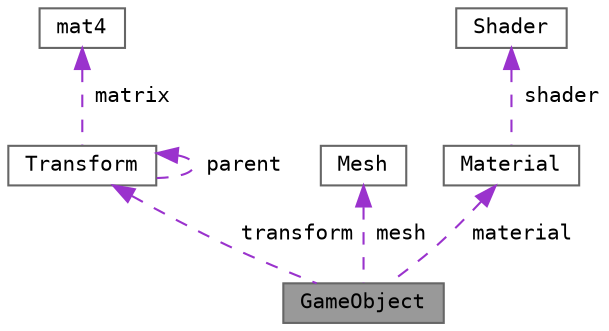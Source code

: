 digraph "GameObject"
{
 // LATEX_PDF_SIZE
  bgcolor="transparent";
  edge [fontname=Terminal,fontsize=10,labelfontname=Helvetica,labelfontsize=10];
  node [fontname=Terminal,fontsize=10,shape=box,height=0.2,width=0.4];
  Node1 [label="GameObject",height=0.2,width=0.4,color="gray40", fillcolor="grey60", style="filled", fontcolor="black",tooltip=" "];
  Node2 -> Node1 [dir="back",color="darkorchid3",style="dashed",label=" transform" ];
  Node2 [label="Transform",height=0.2,width=0.4,color="gray40", fillcolor="white", style="filled",URL="$class_transform.html",tooltip=" "];
  Node2 -> Node2 [dir="back",color="darkorchid3",style="dashed",label=" parent" ];
  Node3 -> Node2 [dir="back",color="darkorchid3",style="dashed",label=" matrix" ];
  Node3 [label="mat4",height=0.2,width=0.4,color="gray40", fillcolor="white", style="filled",tooltip=" "];
  Node4 -> Node1 [dir="back",color="darkorchid3",style="dashed",label=" mesh" ];
  Node4 [label="Mesh",height=0.2,width=0.4,color="gray40", fillcolor="white", style="filled",URL="$struct_mesh.html",tooltip=" "];
  Node5 -> Node1 [dir="back",color="darkorchid3",style="dashed",label=" material" ];
  Node5 [label="Material",height=0.2,width=0.4,color="gray40", fillcolor="white", style="filled",URL="$class_material.html",tooltip=" "];
  Node6 -> Node5 [dir="back",color="darkorchid3",style="dashed",label=" shader" ];
  Node6 [label="Shader",height=0.2,width=0.4,color="gray40", fillcolor="white", style="filled",URL="$struct_shader.html",tooltip=" "];
}
